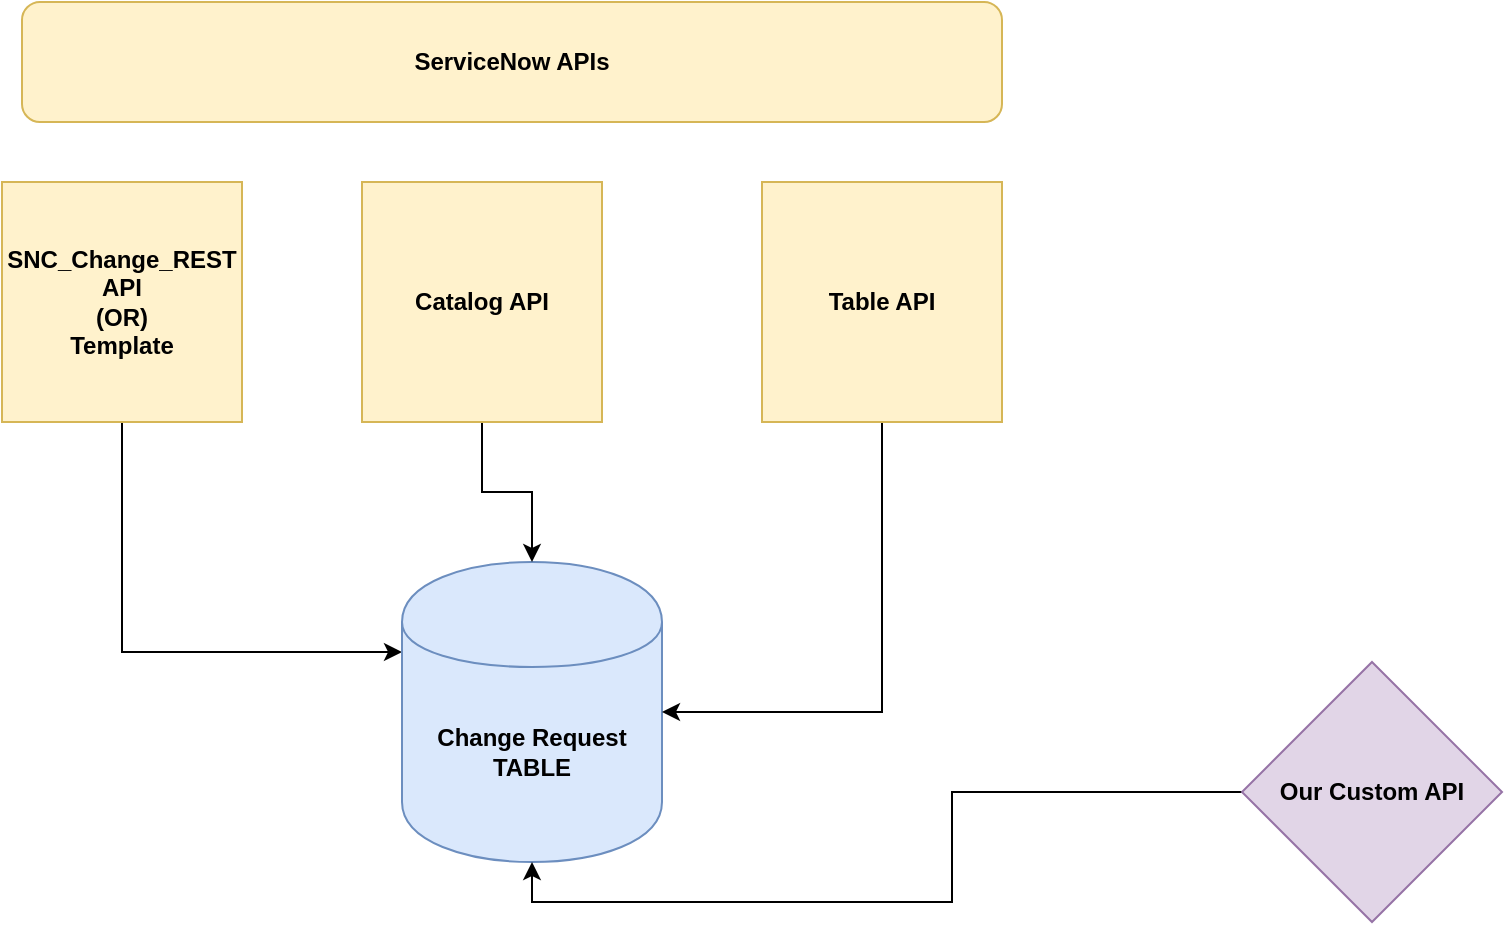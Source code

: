 <mxfile version="12.8.8" type="github">
  <diagram id="oHiCprA3IFH8lGFRSojk" name="Page-1">
    <mxGraphModel dx="1104" dy="602" grid="1" gridSize="10" guides="1" tooltips="1" connect="1" arrows="1" fold="1" page="1" pageScale="1" pageWidth="850" pageHeight="1100" math="0" shadow="0">
      <root>
        <mxCell id="0" />
        <mxCell id="1" parent="0" />
        <mxCell id="_5pC-eJP8VTCjAJsRGtt-10" style="edgeStyle=orthogonalEdgeStyle;rounded=0;orthogonalLoop=1;jettySize=auto;html=1;exitX=0.5;exitY=1;exitDx=0;exitDy=0;entryX=0;entryY=0.3;entryDx=0;entryDy=0;" parent="1" source="_5pC-eJP8VTCjAJsRGtt-1" target="_5pC-eJP8VTCjAJsRGtt-4" edge="1">
          <mxGeometry relative="1" as="geometry" />
        </mxCell>
        <mxCell id="_5pC-eJP8VTCjAJsRGtt-1" value="&lt;div&gt;&lt;b&gt;SNC_Change_REST&lt;/b&gt;&lt;/div&gt;&lt;div&gt;&lt;b&gt;API&lt;br&gt;&lt;/b&gt;&lt;/div&gt;&lt;div&gt;&lt;b&gt;(OR)&lt;/b&gt;&lt;/div&gt;&lt;div&gt;&lt;b&gt;Template&lt;br&gt;&lt;/b&gt;&lt;/div&gt;" style="whiteSpace=wrap;html=1;aspect=fixed;fillColor=#fff2cc;strokeColor=#d6b656;" parent="1" vertex="1">
          <mxGeometry x="80" y="100" width="120" height="120" as="geometry" />
        </mxCell>
        <mxCell id="_5pC-eJP8VTCjAJsRGtt-4" value="&lt;b&gt;Change Request TABLE&lt;/b&gt;" style="shape=cylinder;whiteSpace=wrap;html=1;boundedLbl=1;backgroundOutline=1;fillColor=#dae8fc;strokeColor=#6c8ebf;" parent="1" vertex="1">
          <mxGeometry x="280" y="290" width="130" height="150" as="geometry" />
        </mxCell>
        <mxCell id="_5pC-eJP8VTCjAJsRGtt-14" style="edgeStyle=orthogonalEdgeStyle;rounded=0;orthogonalLoop=1;jettySize=auto;html=1;exitX=0;exitY=0.5;exitDx=0;exitDy=0;entryX=0.5;entryY=1;entryDx=0;entryDy=0;" parent="1" source="_5pC-eJP8VTCjAJsRGtt-6" target="_5pC-eJP8VTCjAJsRGtt-4" edge="1">
          <mxGeometry relative="1" as="geometry" />
        </mxCell>
        <mxCell id="_5pC-eJP8VTCjAJsRGtt-6" value="&lt;b&gt;Our Custom API&lt;br&gt;&lt;/b&gt;" style="rhombus;whiteSpace=wrap;html=1;fillColor=#e1d5e7;strokeColor=#9673a6;" parent="1" vertex="1">
          <mxGeometry x="700" y="340" width="130" height="130" as="geometry" />
        </mxCell>
        <mxCell id="_5pC-eJP8VTCjAJsRGtt-11" style="edgeStyle=orthogonalEdgeStyle;rounded=0;orthogonalLoop=1;jettySize=auto;html=1;exitX=0.5;exitY=1;exitDx=0;exitDy=0;entryX=0.5;entryY=0;entryDx=0;entryDy=0;" parent="1" source="_5pC-eJP8VTCjAJsRGtt-7" target="_5pC-eJP8VTCjAJsRGtt-4" edge="1">
          <mxGeometry relative="1" as="geometry" />
        </mxCell>
        <mxCell id="_5pC-eJP8VTCjAJsRGtt-7" value="&lt;b&gt;Catalog API&lt;/b&gt;" style="whiteSpace=wrap;html=1;aspect=fixed;fillColor=#fff2cc;strokeColor=#d6b656;" parent="1" vertex="1">
          <mxGeometry x="260" y="100" width="120" height="120" as="geometry" />
        </mxCell>
        <mxCell id="_5pC-eJP8VTCjAJsRGtt-12" style="edgeStyle=orthogonalEdgeStyle;rounded=0;orthogonalLoop=1;jettySize=auto;html=1;exitX=0.5;exitY=1;exitDx=0;exitDy=0;entryX=1;entryY=0.5;entryDx=0;entryDy=0;" parent="1" source="_5pC-eJP8VTCjAJsRGtt-8" target="_5pC-eJP8VTCjAJsRGtt-4" edge="1">
          <mxGeometry relative="1" as="geometry" />
        </mxCell>
        <mxCell id="_5pC-eJP8VTCjAJsRGtt-8" value="&lt;b&gt;Table API&lt;br&gt;&lt;/b&gt;" style="whiteSpace=wrap;html=1;aspect=fixed;fillColor=#fff2cc;strokeColor=#d6b656;" parent="1" vertex="1">
          <mxGeometry x="460" y="100" width="120" height="120" as="geometry" />
        </mxCell>
        <mxCell id="ZsD5a7K_35UhfZUO9bxD-1" value="&lt;b&gt;ServiceNow APIs&lt;br&gt;&lt;/b&gt;" style="rounded=1;whiteSpace=wrap;html=1;fillColor=#fff2cc;strokeColor=#d6b656;" vertex="1" parent="1">
          <mxGeometry x="90" y="10" width="490" height="60" as="geometry" />
        </mxCell>
      </root>
    </mxGraphModel>
  </diagram>
</mxfile>
